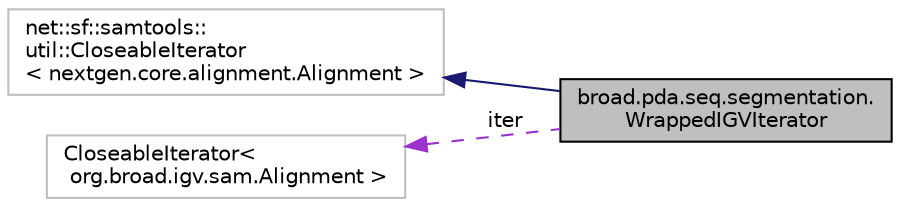 digraph "broad.pda.seq.segmentation.WrappedIGVIterator"
{
  edge [fontname="Helvetica",fontsize="10",labelfontname="Helvetica",labelfontsize="10"];
  node [fontname="Helvetica",fontsize="10",shape=record];
  rankdir="LR";
  Node1 [label="broad.pda.seq.segmentation.\lWrappedIGVIterator",height=0.2,width=0.4,color="black", fillcolor="grey75", style="filled" fontcolor="black"];
  Node2 -> Node1 [dir="back",color="midnightblue",fontsize="10",style="solid"];
  Node2 [label="net::sf::samtools::\lutil::CloseableIterator\l\< nextgen.core.alignment.Alignment \>",height=0.2,width=0.4,color="grey75", fillcolor="white", style="filled"];
  Node3 -> Node1 [dir="back",color="darkorchid3",fontsize="10",style="dashed",label=" iter" ];
  Node3 [label="CloseableIterator\<\l org.broad.igv.sam.Alignment \>",height=0.2,width=0.4,color="grey75", fillcolor="white", style="filled"];
}
